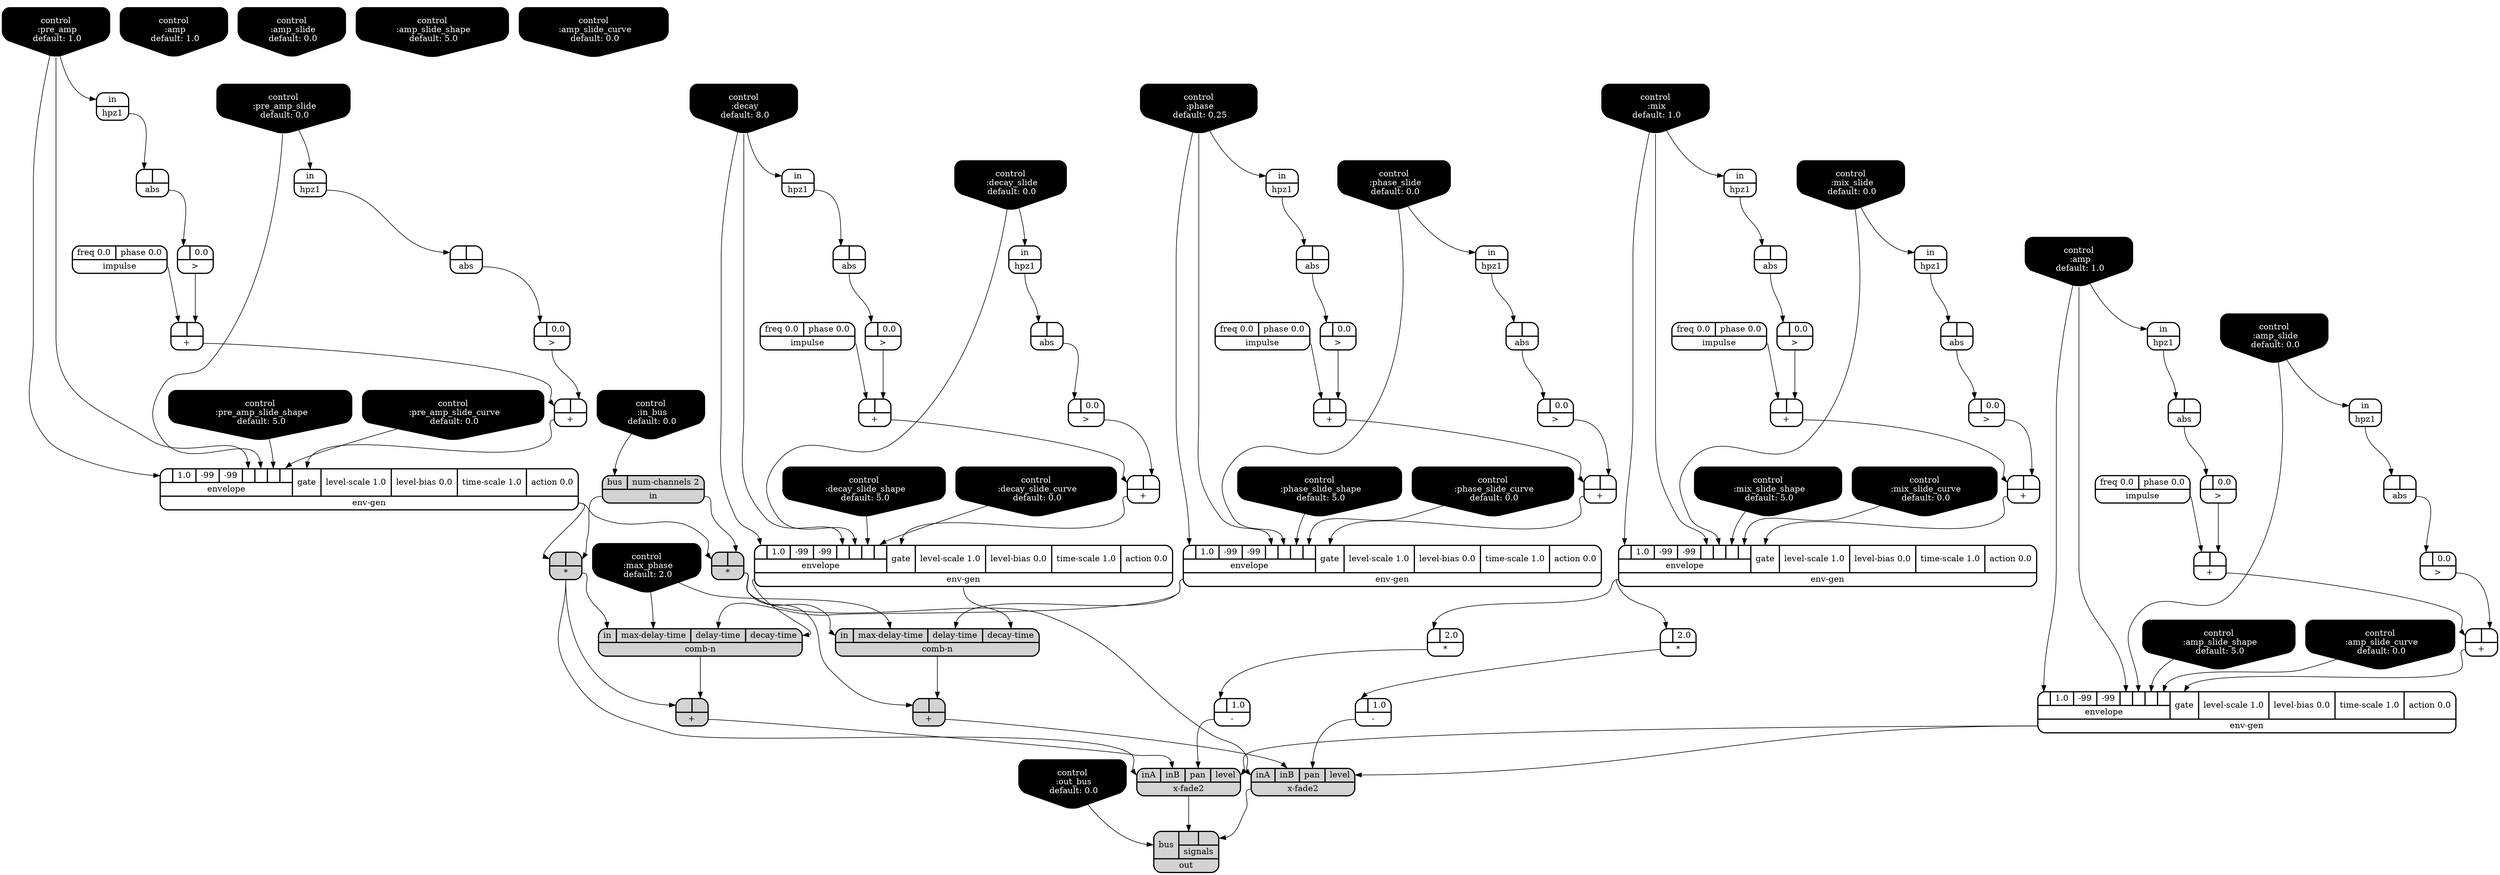 digraph synthdef {
39 [label = "{{ <a> |<b> 2.0} |<__UG_NAME__>* }" style="bold, rounded" shape=record rankdir=LR];
69 [label = "{{ <a> |<b> } |<__UG_NAME__>* }" style="filled, bold, rounded"  shape=record rankdir=LR];
84 [label = "{{ <a> |<b> } |<__UG_NAME__>* }" style="filled, bold, rounded"  shape=record rankdir=LR];
87 [label = "{{ <a> |<b> 2.0} |<__UG_NAME__>* }" style="bold, rounded" shape=record rankdir=LR];
34 [label = "{{ <a> |<b> } |<__UG_NAME__>+ }" style="bold, rounded" shape=record rankdir=LR];
37 [label = "{{ <a> |<b> } |<__UG_NAME__>+ }" style="bold, rounded" shape=record rankdir=LR];
44 [label = "{{ <a> |<b> } |<__UG_NAME__>+ }" style="bold, rounded" shape=record rankdir=LR];
51 [label = "{{ <a> |<b> } |<__UG_NAME__>+ }" style="bold, rounded" shape=record rankdir=LR];
55 [label = "{{ <a> |<b> } |<__UG_NAME__>+ }" style="bold, rounded" shape=record rankdir=LR];
61 [label = "{{ <a> |<b> } |<__UG_NAME__>+ }" style="bold, rounded" shape=record rankdir=LR];
65 [label = "{{ <a> |<b> } |<__UG_NAME__>+ }" style="bold, rounded" shape=record rankdir=LR];
66 [label = "{{ <a> |<b> } |<__UG_NAME__>+ }" style="bold, rounded" shape=record rankdir=LR];
72 [label = "{{ <a> |<b> } |<__UG_NAME__>+ }" style="filled, bold, rounded"  shape=record rankdir=LR];
77 [label = "{{ <a> |<b> } |<__UG_NAME__>+ }" style="bold, rounded" shape=record rankdir=LR];
81 [label = "{{ <a> |<b> } |<__UG_NAME__>+ }" style="bold, rounded" shape=record rankdir=LR];
86 [label = "{{ <a> |<b> } |<__UG_NAME__>+ }" style="filled, bold, rounded"  shape=record rankdir=LR];
45 [label = "{{ <a> |<b> 1.0} |<__UG_NAME__>- }" style="bold, rounded" shape=record rankdir=LR];
88 [label = "{{ <a> |<b> 1.0} |<__UG_NAME__>- }" style="bold, rounded" shape=record rankdir=LR];
33 [label = "{{ <a> |<b> 0.0} |<__UG_NAME__>\> }" style="bold, rounded" shape=record rankdir=LR];
36 [label = "{{ <a> |<b> 0.0} |<__UG_NAME__>\> }" style="bold, rounded" shape=record rankdir=LR];
43 [label = "{{ <a> |<b> 0.0} |<__UG_NAME__>\> }" style="bold, rounded" shape=record rankdir=LR];
46 [label = "{{ <a> |<b> 0.0} |<__UG_NAME__>\> }" style="bold, rounded" shape=record rankdir=LR];
50 [label = "{{ <a> |<b> 0.0} |<__UG_NAME__>\> }" style="bold, rounded" shape=record rankdir=LR];
54 [label = "{{ <a> |<b> 0.0} |<__UG_NAME__>\> }" style="bold, rounded" shape=record rankdir=LR];
60 [label = "{{ <a> |<b> 0.0} |<__UG_NAME__>\> }" style="bold, rounded" shape=record rankdir=LR];
64 [label = "{{ <a> |<b> 0.0} |<__UG_NAME__>\> }" style="bold, rounded" shape=record rankdir=LR];
76 [label = "{{ <a> |<b> 0.0} |<__UG_NAME__>\> }" style="bold, rounded" shape=record rankdir=LR];
80 [label = "{{ <a> |<b> 0.0} |<__UG_NAME__>\> }" style="bold, rounded" shape=record rankdir=LR];
29 [label = "{{ <a> |<b> } |<__UG_NAME__>abs }" style="bold, rounded" shape=record rankdir=LR];
32 [label = "{{ <a> |<b> } |<__UG_NAME__>abs }" style="bold, rounded" shape=record rankdir=LR];
35 [label = "{{ <a> |<b> } |<__UG_NAME__>abs }" style="bold, rounded" shape=record rankdir=LR];
42 [label = "{{ <a> |<b> } |<__UG_NAME__>abs }" style="bold, rounded" shape=record rankdir=LR];
49 [label = "{{ <a> |<b> } |<__UG_NAME__>abs }" style="bold, rounded" shape=record rankdir=LR];
53 [label = "{{ <a> |<b> } |<__UG_NAME__>abs }" style="bold, rounded" shape=record rankdir=LR];
59 [label = "{{ <a> |<b> } |<__UG_NAME__>abs }" style="bold, rounded" shape=record rankdir=LR];
63 [label = "{{ <a> |<b> } |<__UG_NAME__>abs }" style="bold, rounded" shape=record rankdir=LR];
75 [label = "{{ <a> |<b> } |<__UG_NAME__>abs }" style="bold, rounded" shape=record rankdir=LR];
79 [label = "{{ <a> |<b> } |<__UG_NAME__>abs }" style="bold, rounded" shape=record rankdir=LR];
71 [label = "{{ <in> in|<max____delay____time> max-delay-time|<delay____time> delay-time|<decay____time> decay-time} |<__UG_NAME__>comb-n }" style="filled, bold, rounded"  shape=record rankdir=LR];
85 [label = "{{ <in> in|<max____delay____time> max-delay-time|<delay____time> delay-time|<decay____time> decay-time} |<__UG_NAME__>comb-n }" style="filled, bold, rounded"  shape=record rankdir=LR];
0 [label = "control
 :amp
 default: 1.0" shape=invhouse style="rounded, filled, bold" fillcolor=black fontcolor=white ]; 
1 [label = "control
 :amp_slide
 default: 0.0" shape=invhouse style="rounded, filled, bold" fillcolor=black fontcolor=white ]; 
2 [label = "control
 :amp_slide_shape
 default: 5.0" shape=invhouse style="rounded, filled, bold" fillcolor=black fontcolor=white ]; 
3 [label = "control
 :amp_slide_curve
 default: 0.0" shape=invhouse style="rounded, filled, bold" fillcolor=black fontcolor=white ]; 
4 [label = "control
 :mix
 default: 1.0" shape=invhouse style="rounded, filled, bold" fillcolor=black fontcolor=white ]; 
5 [label = "control
 :mix_slide
 default: 0.0" shape=invhouse style="rounded, filled, bold" fillcolor=black fontcolor=white ]; 
6 [label = "control
 :mix_slide_shape
 default: 5.0" shape=invhouse style="rounded, filled, bold" fillcolor=black fontcolor=white ]; 
7 [label = "control
 :mix_slide_curve
 default: 0.0" shape=invhouse style="rounded, filled, bold" fillcolor=black fontcolor=white ]; 
8 [label = "control
 :pre_amp
 default: 1.0" shape=invhouse style="rounded, filled, bold" fillcolor=black fontcolor=white ]; 
9 [label = "control
 :pre_amp_slide
 default: 0.0" shape=invhouse style="rounded, filled, bold" fillcolor=black fontcolor=white ]; 
10 [label = "control
 :pre_amp_slide_shape
 default: 5.0" shape=invhouse style="rounded, filled, bold" fillcolor=black fontcolor=white ]; 
11 [label = "control
 :pre_amp_slide_curve
 default: 0.0" shape=invhouse style="rounded, filled, bold" fillcolor=black fontcolor=white ]; 
12 [label = "control
 :phase
 default: 0.25" shape=invhouse style="rounded, filled, bold" fillcolor=black fontcolor=white ]; 
13 [label = "control
 :phase_slide
 default: 0.0" shape=invhouse style="rounded, filled, bold" fillcolor=black fontcolor=white ]; 
14 [label = "control
 :phase_slide_shape
 default: 5.0" shape=invhouse style="rounded, filled, bold" fillcolor=black fontcolor=white ]; 
15 [label = "control
 :phase_slide_curve
 default: 0.0" shape=invhouse style="rounded, filled, bold" fillcolor=black fontcolor=white ]; 
16 [label = "control
 :decay
 default: 8.0" shape=invhouse style="rounded, filled, bold" fillcolor=black fontcolor=white ]; 
17 [label = "control
 :decay_slide
 default: 0.0" shape=invhouse style="rounded, filled, bold" fillcolor=black fontcolor=white ]; 
18 [label = "control
 :decay_slide_shape
 default: 5.0" shape=invhouse style="rounded, filled, bold" fillcolor=black fontcolor=white ]; 
19 [label = "control
 :decay_slide_curve
 default: 0.0" shape=invhouse style="rounded, filled, bold" fillcolor=black fontcolor=white ]; 
20 [label = "control
 :max_phase
 default: 2.0" shape=invhouse style="rounded, filled, bold" fillcolor=black fontcolor=white ]; 
21 [label = "control
 :amp
 default: 1.0" shape=invhouse style="rounded, filled, bold" fillcolor=black fontcolor=white ]; 
22 [label = "control
 :amp_slide
 default: 0.0" shape=invhouse style="rounded, filled, bold" fillcolor=black fontcolor=white ]; 
23 [label = "control
 :amp_slide_shape
 default: 5.0" shape=invhouse style="rounded, filled, bold" fillcolor=black fontcolor=white ]; 
24 [label = "control
 :amp_slide_curve
 default: 0.0" shape=invhouse style="rounded, filled, bold" fillcolor=black fontcolor=white ]; 
25 [label = "control
 :in_bus
 default: 0.0" shape=invhouse style="rounded, filled, bold" fillcolor=black fontcolor=white ]; 
26 [label = "control
 :out_bus
 default: 0.0" shape=invhouse style="rounded, filled, bold" fillcolor=black fontcolor=white ]; 
38 [label = "{{ {{<envelope___control___0>|1.0|-99|-99|<envelope___control___4>|<envelope___control___5>|<envelope___control___6>|<envelope___control___7>}|envelope}|<gate> gate|<level____scale> level-scale 1.0|<level____bias> level-bias 0.0|<time____scale> time-scale 1.0|<action> action 0.0} |<__UG_NAME__>env-gen }" style="bold, rounded" shape=record rankdir=LR];
56 [label = "{{ {{<envelope___control___0>|1.0|-99|-99|<envelope___control___4>|<envelope___control___5>|<envelope___control___6>|<envelope___control___7>}|envelope}|<gate> gate|<level____scale> level-scale 1.0|<level____bias> level-bias 0.0|<time____scale> time-scale 1.0|<action> action 0.0} |<__UG_NAME__>env-gen }" style="bold, rounded" shape=record rankdir=LR];
67 [label = "{{ {{<envelope___control___0>|1.0|-99|-99|<envelope___control___4>|<envelope___control___5>|<envelope___control___6>|<envelope___control___7>}|envelope}|<gate> gate|<level____scale> level-scale 1.0|<level____bias> level-bias 0.0|<time____scale> time-scale 1.0|<action> action 0.0} |<__UG_NAME__>env-gen }" style="bold, rounded" shape=record rankdir=LR];
70 [label = "{{ {{<envelope___control___0>|1.0|-99|-99|<envelope___control___4>|<envelope___control___5>|<envelope___control___6>|<envelope___control___7>}|envelope}|<gate> gate|<level____scale> level-scale 1.0|<level____bias> level-bias 0.0|<time____scale> time-scale 1.0|<action> action 0.0} |<__UG_NAME__>env-gen }" style="bold, rounded" shape=record rankdir=LR];
82 [label = "{{ {{<envelope___control___0>|1.0|-99|-99|<envelope___control___4>|<envelope___control___5>|<envelope___control___6>|<envelope___control___7>}|envelope}|<gate> gate|<level____scale> level-scale 1.0|<level____bias> level-bias 0.0|<time____scale> time-scale 1.0|<action> action 0.0} |<__UG_NAME__>env-gen }" style="bold, rounded" shape=record rankdir=LR];
27 [label = "{{ <in> in} |<__UG_NAME__>hpz1 }" style="bold, rounded" shape=record rankdir=LR];
28 [label = "{{ <in> in} |<__UG_NAME__>hpz1 }" style="bold, rounded" shape=record rankdir=LR];
31 [label = "{{ <in> in} |<__UG_NAME__>hpz1 }" style="bold, rounded" shape=record rankdir=LR];
41 [label = "{{ <in> in} |<__UG_NAME__>hpz1 }" style="bold, rounded" shape=record rankdir=LR];
48 [label = "{{ <in> in} |<__UG_NAME__>hpz1 }" style="bold, rounded" shape=record rankdir=LR];
52 [label = "{{ <in> in} |<__UG_NAME__>hpz1 }" style="bold, rounded" shape=record rankdir=LR];
58 [label = "{{ <in> in} |<__UG_NAME__>hpz1 }" style="bold, rounded" shape=record rankdir=LR];
62 [label = "{{ <in> in} |<__UG_NAME__>hpz1 }" style="bold, rounded" shape=record rankdir=LR];
74 [label = "{{ <in> in} |<__UG_NAME__>hpz1 }" style="bold, rounded" shape=record rankdir=LR];
78 [label = "{{ <in> in} |<__UG_NAME__>hpz1 }" style="bold, rounded" shape=record rankdir=LR];
30 [label = "{{ <freq> freq 0.0|<phase> phase 0.0} |<__UG_NAME__>impulse }" style="bold, rounded" shape=record rankdir=LR];
40 [label = "{{ <freq> freq 0.0|<phase> phase 0.0} |<__UG_NAME__>impulse }" style="bold, rounded" shape=record rankdir=LR];
47 [label = "{{ <freq> freq 0.0|<phase> phase 0.0} |<__UG_NAME__>impulse }" style="bold, rounded" shape=record rankdir=LR];
57 [label = "{{ <freq> freq 0.0|<phase> phase 0.0} |<__UG_NAME__>impulse }" style="bold, rounded" shape=record rankdir=LR];
73 [label = "{{ <freq> freq 0.0|<phase> phase 0.0} |<__UG_NAME__>impulse }" style="bold, rounded" shape=record rankdir=LR];
68 [label = "{{ <bus> bus|<num____channels> num-channels 2} |<__UG_NAME__>in }" style="filled, bold, rounded"  shape=record rankdir=LR];
90 [label = "{{ <bus> bus|{{<signals___x____fade2___0>|<signals___x____fade2___1>}|signals}} |<__UG_NAME__>out }" style="filled, bold, rounded"  shape=record rankdir=LR];
83 [label = "{{ <ina> inA|<inb> inB|<pan> pan|<level> level} |<__UG_NAME__>x-fade2 }" style="filled, bold, rounded"  shape=record rankdir=LR];
89 [label = "{{ <ina> inA|<inb> inB|<pan> pan|<level> level} |<__UG_NAME__>x-fade2 }" style="filled, bold, rounded"  shape=record rankdir=LR];

38:__UG_NAME__ -> 39:a ;
68:__UG_NAME__ -> 69:b ;
67:__UG_NAME__ -> 69:a ;
68:__UG_NAME__ -> 84:b ;
67:__UG_NAME__ -> 84:a ;
38:__UG_NAME__ -> 87:a ;
33:__UG_NAME__ -> 34:b ;
30:__UG_NAME__ -> 34:a ;
36:__UG_NAME__ -> 37:b ;
34:__UG_NAME__ -> 37:a ;
43:__UG_NAME__ -> 44:b ;
40:__UG_NAME__ -> 44:a ;
50:__UG_NAME__ -> 51:b ;
47:__UG_NAME__ -> 51:a ;
54:__UG_NAME__ -> 55:b ;
51:__UG_NAME__ -> 55:a ;
60:__UG_NAME__ -> 61:b ;
57:__UG_NAME__ -> 61:a ;
64:__UG_NAME__ -> 65:b ;
61:__UG_NAME__ -> 65:a ;
46:__UG_NAME__ -> 66:b ;
44:__UG_NAME__ -> 66:a ;
71:__UG_NAME__ -> 72:b ;
69:__UG_NAME__ -> 72:a ;
76:__UG_NAME__ -> 77:b ;
73:__UG_NAME__ -> 77:a ;
80:__UG_NAME__ -> 81:b ;
77:__UG_NAME__ -> 81:a ;
85:__UG_NAME__ -> 86:b ;
84:__UG_NAME__ -> 86:a ;
39:__UG_NAME__ -> 45:a ;
87:__UG_NAME__ -> 88:a ;
32:__UG_NAME__ -> 33:a ;
35:__UG_NAME__ -> 36:a ;
42:__UG_NAME__ -> 43:a ;
29:__UG_NAME__ -> 46:a ;
49:__UG_NAME__ -> 50:a ;
53:__UG_NAME__ -> 54:a ;
59:__UG_NAME__ -> 60:a ;
63:__UG_NAME__ -> 64:a ;
75:__UG_NAME__ -> 76:a ;
79:__UG_NAME__ -> 80:a ;
28:__UG_NAME__ -> 29:a ;
31:__UG_NAME__ -> 32:a ;
27:__UG_NAME__ -> 35:a ;
41:__UG_NAME__ -> 42:a ;
48:__UG_NAME__ -> 49:a ;
52:__UG_NAME__ -> 53:a ;
58:__UG_NAME__ -> 59:a ;
62:__UG_NAME__ -> 63:a ;
74:__UG_NAME__ -> 75:a ;
78:__UG_NAME__ -> 79:a ;
56:__UG_NAME__ -> 71:decay____time ;
70:__UG_NAME__ -> 71:delay____time ;
20:__UG_NAME__ -> 71:max____delay____time ;
69:__UG_NAME__ -> 71:in ;
56:__UG_NAME__ -> 85:decay____time ;
70:__UG_NAME__ -> 85:delay____time ;
20:__UG_NAME__ -> 85:max____delay____time ;
84:__UG_NAME__ -> 85:in ;
37:__UG_NAME__ -> 38:gate ;
4:__UG_NAME__ -> 38:envelope___control___0 ;
4:__UG_NAME__ -> 38:envelope___control___4 ;
5:__UG_NAME__ -> 38:envelope___control___5 ;
6:__UG_NAME__ -> 38:envelope___control___6 ;
7:__UG_NAME__ -> 38:envelope___control___7 ;
55:__UG_NAME__ -> 56:gate ;
16:__UG_NAME__ -> 56:envelope___control___0 ;
16:__UG_NAME__ -> 56:envelope___control___4 ;
17:__UG_NAME__ -> 56:envelope___control___5 ;
18:__UG_NAME__ -> 56:envelope___control___6 ;
19:__UG_NAME__ -> 56:envelope___control___7 ;
66:__UG_NAME__ -> 67:gate ;
8:__UG_NAME__ -> 67:envelope___control___0 ;
8:__UG_NAME__ -> 67:envelope___control___4 ;
9:__UG_NAME__ -> 67:envelope___control___5 ;
10:__UG_NAME__ -> 67:envelope___control___6 ;
11:__UG_NAME__ -> 67:envelope___control___7 ;
65:__UG_NAME__ -> 70:gate ;
12:__UG_NAME__ -> 70:envelope___control___0 ;
12:__UG_NAME__ -> 70:envelope___control___4 ;
13:__UG_NAME__ -> 70:envelope___control___5 ;
14:__UG_NAME__ -> 70:envelope___control___6 ;
15:__UG_NAME__ -> 70:envelope___control___7 ;
81:__UG_NAME__ -> 82:gate ;
0:__UG_NAME__ -> 82:envelope___control___0 ;
0:__UG_NAME__ -> 82:envelope___control___4 ;
1:__UG_NAME__ -> 82:envelope___control___5 ;
2:__UG_NAME__ -> 82:envelope___control___6 ;
3:__UG_NAME__ -> 82:envelope___control___7 ;
5:__UG_NAME__ -> 27:in ;
9:__UG_NAME__ -> 28:in ;
4:__UG_NAME__ -> 31:in ;
8:__UG_NAME__ -> 41:in ;
16:__UG_NAME__ -> 48:in ;
17:__UG_NAME__ -> 52:in ;
12:__UG_NAME__ -> 58:in ;
13:__UG_NAME__ -> 62:in ;
0:__UG_NAME__ -> 74:in ;
1:__UG_NAME__ -> 78:in ;
25:__UG_NAME__ -> 68:bus ;
83:__UG_NAME__ -> 90:signals___x____fade2___0 ;
89:__UG_NAME__ -> 90:signals___x____fade2___1 ;
26:__UG_NAME__ -> 90:bus ;
82:__UG_NAME__ -> 83:level ;
45:__UG_NAME__ -> 83:pan ;
72:__UG_NAME__ -> 83:inb ;
69:__UG_NAME__ -> 83:ina ;
82:__UG_NAME__ -> 89:level ;
88:__UG_NAME__ -> 89:pan ;
86:__UG_NAME__ -> 89:inb ;
84:__UG_NAME__ -> 89:ina ;

}